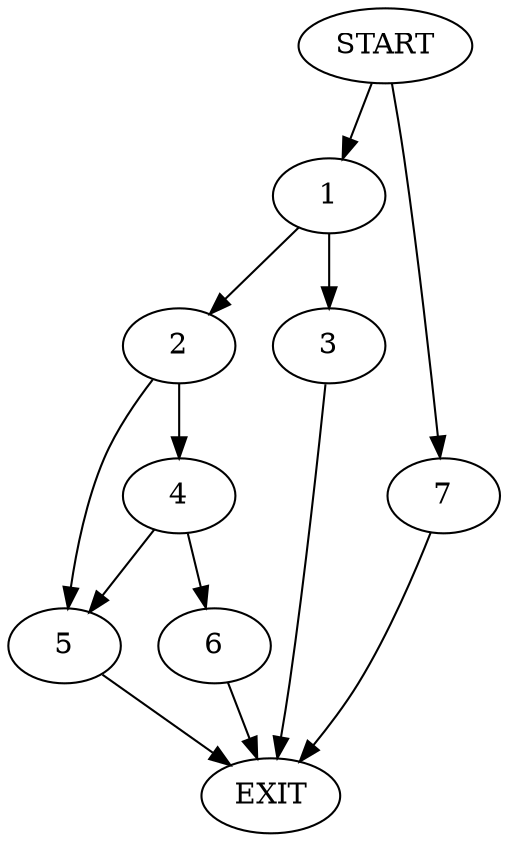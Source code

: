 digraph {
0 [label="START"]
8 [label="EXIT"]
0 -> 1
1 -> 2
1 -> 3
2 -> 4
2 -> 5
3 -> 8
4 -> 6
4 -> 5
5 -> 8
6 -> 8
0 -> 7
7 -> 8
}
